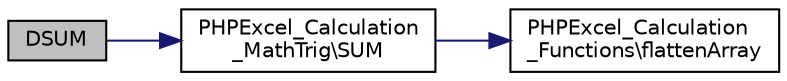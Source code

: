 digraph "DSUM"
{
  edge [fontname="Helvetica",fontsize="10",labelfontname="Helvetica",labelfontsize="10"];
  node [fontname="Helvetica",fontsize="10",shape=record];
  rankdir="LR";
  Node46 [label="DSUM",height=0.2,width=0.4,color="black", fillcolor="grey75", style="filled", fontcolor="black"];
  Node46 -> Node47 [color="midnightblue",fontsize="10",style="solid",fontname="Helvetica"];
  Node47 [label="PHPExcel_Calculation\l_MathTrig\\SUM",height=0.2,width=0.4,color="black", fillcolor="white", style="filled",URL="$class_p_h_p_excel___calculation___math_trig.html#a6ecea7455a5aa9d6cb27a9d25d2d1bc2"];
  Node47 -> Node48 [color="midnightblue",fontsize="10",style="solid",fontname="Helvetica"];
  Node48 [label="PHPExcel_Calculation\l_Functions\\flattenArray",height=0.2,width=0.4,color="black", fillcolor="white", style="filled",URL="$class_p_h_p_excel___calculation___functions.html#a727bb3f815b719448bf2e7fd464c4542"];
}
